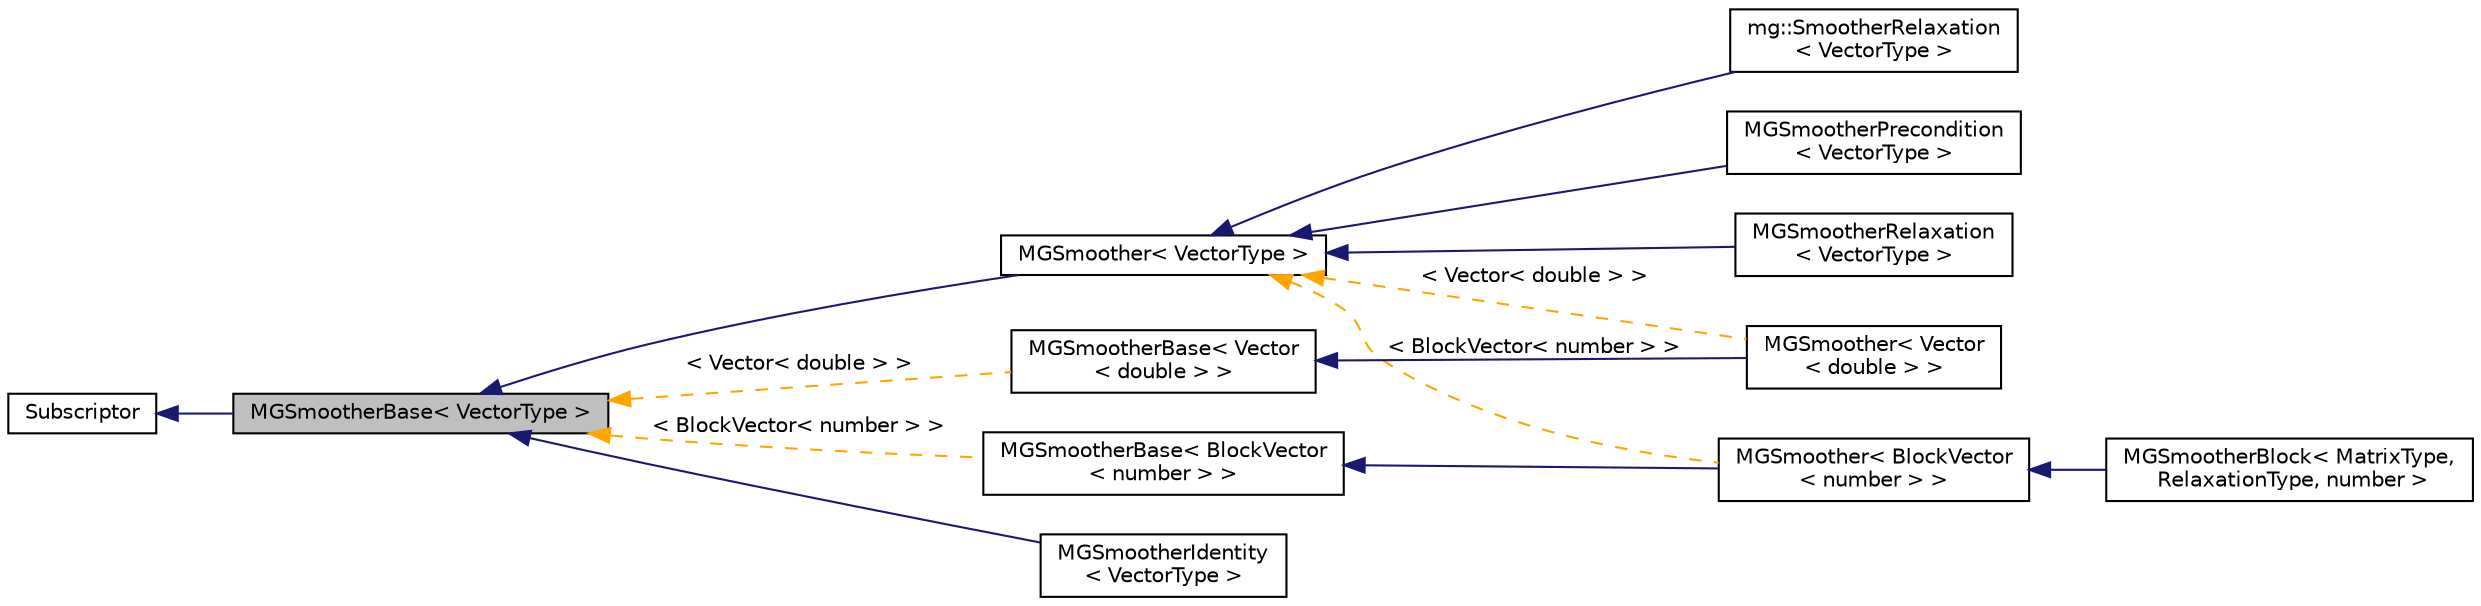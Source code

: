 digraph "MGSmootherBase&lt; VectorType &gt;"
{
 // LATEX_PDF_SIZE
  edge [fontname="Helvetica",fontsize="10",labelfontname="Helvetica",labelfontsize="10"];
  node [fontname="Helvetica",fontsize="10",shape=record];
  rankdir="LR";
  Node1 [label="MGSmootherBase\< VectorType \>",height=0.2,width=0.4,color="black", fillcolor="grey75", style="filled", fontcolor="black",tooltip=" "];
  Node2 -> Node1 [dir="back",color="midnightblue",fontsize="10",style="solid",fontname="Helvetica"];
  Node2 [label="Subscriptor",height=0.2,width=0.4,color="black", fillcolor="white", style="filled",URL="$classSubscriptor.html",tooltip=" "];
  Node1 -> Node3 [dir="back",color="midnightblue",fontsize="10",style="solid",fontname="Helvetica"];
  Node3 [label="MGSmoother\< VectorType \>",height=0.2,width=0.4,color="black", fillcolor="white", style="filled",URL="$classMGSmoother.html",tooltip=" "];
  Node3 -> Node4 [dir="back",color="midnightblue",fontsize="10",style="solid",fontname="Helvetica"];
  Node4 [label="mg::SmootherRelaxation\l\< VectorType \>",height=0.2,width=0.4,color="black", fillcolor="white", style="filled",URL="$classmg_1_1SmootherRelaxation.html",tooltip=" "];
  Node3 -> Node5 [dir="back",color="midnightblue",fontsize="10",style="solid",fontname="Helvetica"];
  Node5 [label="MGSmootherPrecondition\l\< VectorType \>",height=0.2,width=0.4,color="black", fillcolor="white", style="filled",URL="$classMGSmootherPrecondition.html",tooltip=" "];
  Node3 -> Node6 [dir="back",color="midnightblue",fontsize="10",style="solid",fontname="Helvetica"];
  Node6 [label="MGSmootherRelaxation\l\< VectorType \>",height=0.2,width=0.4,color="black", fillcolor="white", style="filled",URL="$classMGSmootherRelaxation.html",tooltip=" "];
  Node3 -> Node7 [dir="back",color="orange",fontsize="10",style="dashed",label=" \< Vector\< double \> \>" ,fontname="Helvetica"];
  Node7 [label="MGSmoother\< Vector\l\< double \> \>",height=0.2,width=0.4,color="black", fillcolor="white", style="filled",URL="$classMGSmoother.html",tooltip=" "];
  Node3 -> Node8 [dir="back",color="orange",fontsize="10",style="dashed",label=" \< BlockVector\< number \> \>" ,fontname="Helvetica"];
  Node8 [label="MGSmoother\< BlockVector\l\< number \> \>",height=0.2,width=0.4,color="black", fillcolor="white", style="filled",URL="$classMGSmoother.html",tooltip=" "];
  Node8 -> Node9 [dir="back",color="midnightblue",fontsize="10",style="solid",fontname="Helvetica"];
  Node9 [label="MGSmootherBlock\< MatrixType,\l RelaxationType, number \>",height=0.2,width=0.4,color="black", fillcolor="white", style="filled",URL="$classMGSmootherBlock.html",tooltip=" "];
  Node1 -> Node10 [dir="back",color="midnightblue",fontsize="10",style="solid",fontname="Helvetica"];
  Node10 [label="MGSmootherIdentity\l\< VectorType \>",height=0.2,width=0.4,color="black", fillcolor="white", style="filled",URL="$classMGSmootherIdentity.html",tooltip=" "];
  Node1 -> Node11 [dir="back",color="orange",fontsize="10",style="dashed",label=" \< Vector\< double \> \>" ,fontname="Helvetica"];
  Node11 [label="MGSmootherBase\< Vector\l\< double \> \>",height=0.2,width=0.4,color="black", fillcolor="white", style="filled",URL="$classMGSmootherBase.html",tooltip=" "];
  Node11 -> Node7 [dir="back",color="midnightblue",fontsize="10",style="solid",fontname="Helvetica"];
  Node1 -> Node12 [dir="back",color="orange",fontsize="10",style="dashed",label=" \< BlockVector\< number \> \>" ,fontname="Helvetica"];
  Node12 [label="MGSmootherBase\< BlockVector\l\< number \> \>",height=0.2,width=0.4,color="black", fillcolor="white", style="filled",URL="$classMGSmootherBase.html",tooltip=" "];
  Node12 -> Node8 [dir="back",color="midnightblue",fontsize="10",style="solid",fontname="Helvetica"];
}
